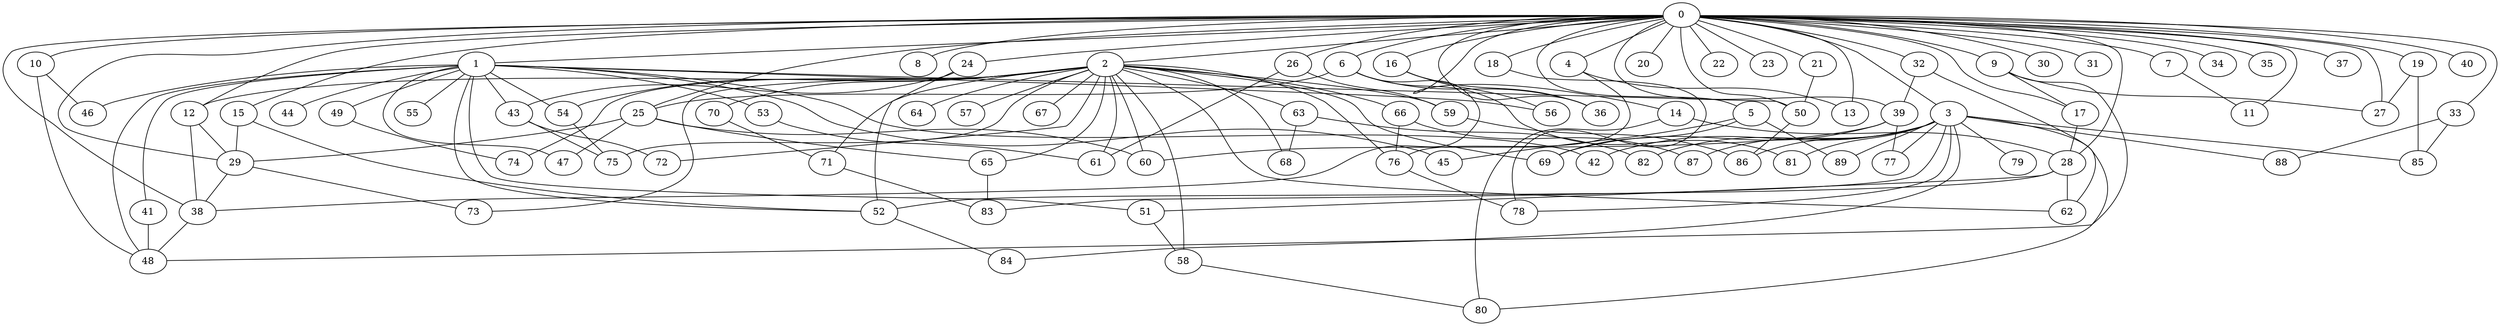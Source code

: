 
graph graphname {
    0 -- 1
0 -- 2
0 -- 3
0 -- 4
0 -- 5
0 -- 6
0 -- 7
0 -- 8
0 -- 9
0 -- 10
0 -- 11
0 -- 12
0 -- 13
0 -- 14
0 -- 15
0 -- 16
0 -- 17
0 -- 18
0 -- 19
0 -- 20
0 -- 21
0 -- 22
0 -- 23
0 -- 24
0 -- 25
0 -- 26
0 -- 27
0 -- 28
0 -- 29
0 -- 30
0 -- 31
0 -- 32
0 -- 33
0 -- 34
0 -- 35
0 -- 36
0 -- 37
0 -- 38
0 -- 39
0 -- 40
0 -- 50
1 -- 41
1 -- 42
1 -- 43
1 -- 44
1 -- 45
1 -- 46
1 -- 47
1 -- 48
1 -- 49
1 -- 50
1 -- 51
1 -- 52
1 -- 53
1 -- 54
1 -- 55
1 -- 56
2 -- 64
2 -- 66
2 -- 67
2 -- 68
2 -- 69
2 -- 70
2 -- 65
2 -- 72
2 -- 73
2 -- 74
2 -- 71
2 -- 76
2 -- 75
2 -- 57
2 -- 58
2 -- 59
2 -- 60
2 -- 61
2 -- 62
2 -- 63
2 -- 12
2 -- 54
3 -- 77
3 -- 78
3 -- 79
3 -- 80
3 -- 81
3 -- 82
3 -- 83
3 -- 84
3 -- 85
3 -- 86
3 -- 87
3 -- 88
3 -- 89
3 -- 42
4 -- 13
4 -- 76
5 -- 45
5 -- 89
5 -- 69
6 -- 25
6 -- 36
6 -- 81
6 -- 38
7 -- 11
9 -- 17
9 -- 27
9 -- 48
10 -- 48
10 -- 46
12 -- 38
12 -- 29
14 -- 80
14 -- 28
15 -- 29
15 -- 52
16 -- 36
16 -- 56
17 -- 28
18 -- 78
19 -- 27
19 -- 85
21 -- 50
24 -- 43
24 -- 52
25 -- 29
25 -- 47
25 -- 65
25 -- 60
26 -- 61
26 -- 59
28 -- 62
28 -- 52
28 -- 51
29 -- 38
29 -- 73
32 -- 62
32 -- 39
33 -- 88
33 -- 85
38 -- 48
39 -- 69
39 -- 77
39 -- 60
41 -- 48
43 -- 72
43 -- 75
49 -- 74
50 -- 86
51 -- 58
52 -- 84
53 -- 61
54 -- 75
58 -- 80
59 -- 86
63 -- 82
63 -- 68
65 -- 83
66 -- 76
66 -- 87
70 -- 71
71 -- 83
76 -- 78

}
